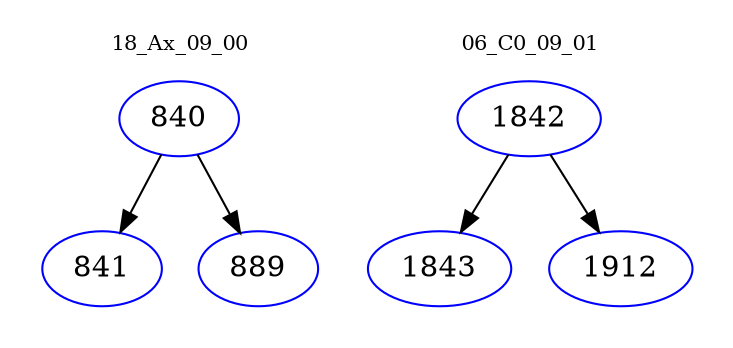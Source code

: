 digraph{
subgraph cluster_0 {
color = white
label = "18_Ax_09_00";
fontsize=10;
T0_840 [label="840", color="blue"]
T0_840 -> T0_841 [color="black"]
T0_841 [label="841", color="blue"]
T0_840 -> T0_889 [color="black"]
T0_889 [label="889", color="blue"]
}
subgraph cluster_1 {
color = white
label = "06_C0_09_01";
fontsize=10;
T1_1842 [label="1842", color="blue"]
T1_1842 -> T1_1843 [color="black"]
T1_1843 [label="1843", color="blue"]
T1_1842 -> T1_1912 [color="black"]
T1_1912 [label="1912", color="blue"]
}
}
